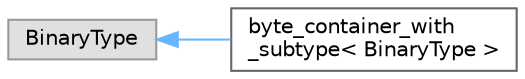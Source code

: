 digraph "Graphical Class Hierarchy"
{
 // INTERACTIVE_SVG=YES
 // LATEX_PDF_SIZE
  bgcolor="transparent";
  edge [fontname=Helvetica,fontsize=10,labelfontname=Helvetica,labelfontsize=10];
  node [fontname=Helvetica,fontsize=10,shape=box,height=0.2,width=0.4];
  rankdir="LR";
  Node0 [id="Node000000",label="BinaryType",height=0.2,width=0.4,color="grey60", fillcolor="#E0E0E0", style="filled",tooltip=" "];
  Node0 -> Node1 [id="edge83_Node000000_Node000001",dir="back",color="steelblue1",style="solid",tooltip=" "];
  Node1 [id="Node000001",label="byte_container_with\l_subtype\< BinaryType \>",height=0.2,width=0.4,color="grey40", fillcolor="white", style="filled",URL="$classbyte__container__with__subtype.html",tooltip="an internal type for a backed binary type"];
}
